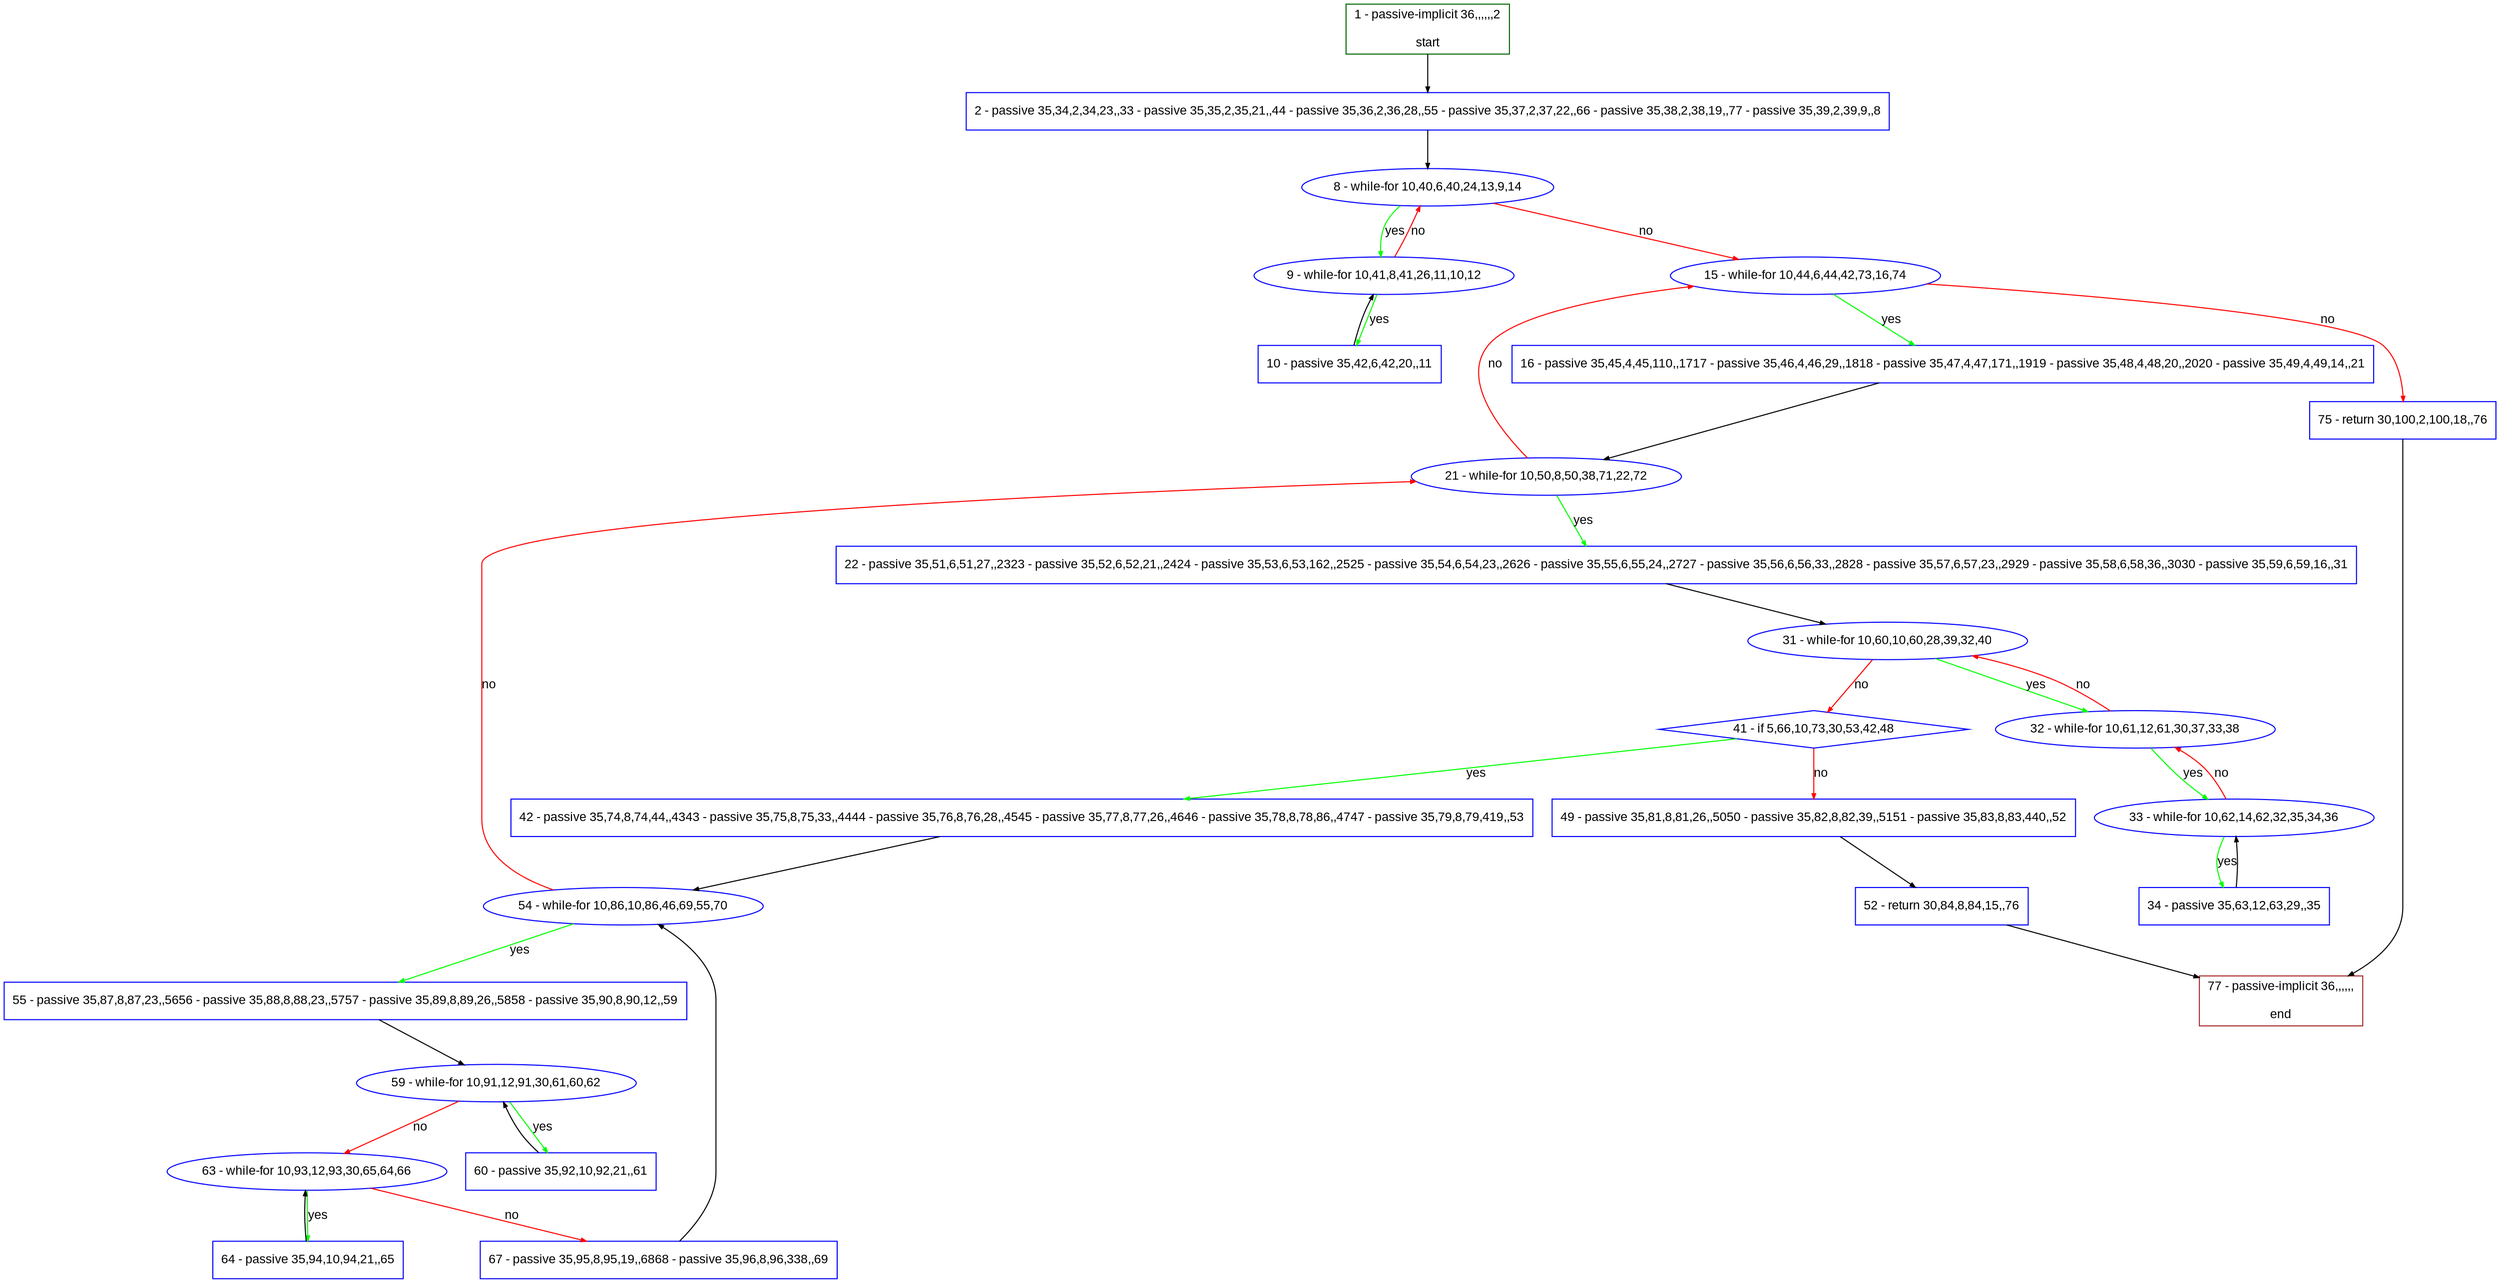 digraph "" {
  graph [pack="true", label="", fontsize="12", packmode="clust", fontname="Arial", fillcolor="#FFFFCC", bgcolor="white", style="rounded,filled", compound="true"];
  node [node_initialized="no", label="", color="grey", fontsize="12", fillcolor="white", fontname="Arial", style="filled", shape="rectangle", compound="true", fixedsize="false"];
  edge [fontcolor="black", arrowhead="normal", arrowtail="none", arrowsize="0.5", ltail="", label="", color="black", fontsize="12", lhead="", fontname="Arial", dir="forward", compound="true"];
  __N1 [label="2 - passive 35,34,2,34,23,,33 - passive 35,35,2,35,21,,44 - passive 35,36,2,36,28,,55 - passive 35,37,2,37,22,,66 - passive 35,38,2,38,19,,77 - passive 35,39,2,39,9,,8", color="#0000ff", fillcolor="#ffffff", style="filled", shape="box"];
  __N2 [label="1 - passive-implicit 36,,,,,,2\n\nstart", color="#006400", fillcolor="#ffffff", style="filled", shape="box"];
  __N3 [label="8 - while-for 10,40,6,40,24,13,9,14", color="#0000ff", fillcolor="#ffffff", style="filled", shape="oval"];
  __N4 [label="9 - while-for 10,41,8,41,26,11,10,12", color="#0000ff", fillcolor="#ffffff", style="filled", shape="oval"];
  __N5 [label="15 - while-for 10,44,6,44,42,73,16,74", color="#0000ff", fillcolor="#ffffff", style="filled", shape="oval"];
  __N6 [label="10 - passive 35,42,6,42,20,,11", color="#0000ff", fillcolor="#ffffff", style="filled", shape="box"];
  __N7 [label="16 - passive 35,45,4,45,110,,1717 - passive 35,46,4,46,29,,1818 - passive 35,47,4,47,171,,1919 - passive 35,48,4,48,20,,2020 - passive 35,49,4,49,14,,21", color="#0000ff", fillcolor="#ffffff", style="filled", shape="box"];
  __N8 [label="75 - return 30,100,2,100,18,,76", color="#0000ff", fillcolor="#ffffff", style="filled", shape="box"];
  __N9 [label="21 - while-for 10,50,8,50,38,71,22,72", color="#0000ff", fillcolor="#ffffff", style="filled", shape="oval"];
  __N10 [label="22 - passive 35,51,6,51,27,,2323 - passive 35,52,6,52,21,,2424 - passive 35,53,6,53,162,,2525 - passive 35,54,6,54,23,,2626 - passive 35,55,6,55,24,,2727 - passive 35,56,6,56,33,,2828 - passive 35,57,6,57,23,,2929 - passive 35,58,6,58,36,,3030 - passive 35,59,6,59,16,,31", color="#0000ff", fillcolor="#ffffff", style="filled", shape="box"];
  __N11 [label="31 - while-for 10,60,10,60,28,39,32,40", color="#0000ff", fillcolor="#ffffff", style="filled", shape="oval"];
  __N12 [label="32 - while-for 10,61,12,61,30,37,33,38", color="#0000ff", fillcolor="#ffffff", style="filled", shape="oval"];
  __N13 [label="41 - if 5,66,10,73,30,53,42,48", color="#0000ff", fillcolor="#ffffff", style="filled", shape="diamond"];
  __N14 [label="33 - while-for 10,62,14,62,32,35,34,36", color="#0000ff", fillcolor="#ffffff", style="filled", shape="oval"];
  __N15 [label="34 - passive 35,63,12,63,29,,35", color="#0000ff", fillcolor="#ffffff", style="filled", shape="box"];
  __N16 [label="42 - passive 35,74,8,74,44,,4343 - passive 35,75,8,75,33,,4444 - passive 35,76,8,76,28,,4545 - passive 35,77,8,77,26,,4646 - passive 35,78,8,78,86,,4747 - passive 35,79,8,79,419,,53", color="#0000ff", fillcolor="#ffffff", style="filled", shape="box"];
  __N17 [label="49 - passive 35,81,8,81,26,,5050 - passive 35,82,8,82,39,,5151 - passive 35,83,8,83,440,,52", color="#0000ff", fillcolor="#ffffff", style="filled", shape="box"];
  __N18 [label="54 - while-for 10,86,10,86,46,69,55,70", color="#0000ff", fillcolor="#ffffff", style="filled", shape="oval"];
  __N19 [label="52 - return 30,84,8,84,15,,76", color="#0000ff", fillcolor="#ffffff", style="filled", shape="box"];
  __N20 [label="77 - passive-implicit 36,,,,,,\n\nend", color="#a52a2a", fillcolor="#ffffff", style="filled", shape="box"];
  __N21 [label="55 - passive 35,87,8,87,23,,5656 - passive 35,88,8,88,23,,5757 - passive 35,89,8,89,26,,5858 - passive 35,90,8,90,12,,59", color="#0000ff", fillcolor="#ffffff", style="filled", shape="box"];
  __N22 [label="59 - while-for 10,91,12,91,30,61,60,62", color="#0000ff", fillcolor="#ffffff", style="filled", shape="oval"];
  __N23 [label="60 - passive 35,92,10,92,21,,61", color="#0000ff", fillcolor="#ffffff", style="filled", shape="box"];
  __N24 [label="63 - while-for 10,93,12,93,30,65,64,66", color="#0000ff", fillcolor="#ffffff", style="filled", shape="oval"];
  __N25 [label="64 - passive 35,94,10,94,21,,65", color="#0000ff", fillcolor="#ffffff", style="filled", shape="box"];
  __N26 [label="67 - passive 35,95,8,95,19,,6868 - passive 35,96,8,96,338,,69", color="#0000ff", fillcolor="#ffffff", style="filled", shape="box"];
  __N2 -> __N1 [arrowhead="normal", arrowtail="none", color="#000000", label="", dir="forward"];
  __N1 -> __N3 [arrowhead="normal", arrowtail="none", color="#000000", label="", dir="forward"];
  __N3 -> __N4 [arrowhead="normal", arrowtail="none", color="#00ff00", label="yes", dir="forward"];
  __N4 -> __N3 [arrowhead="normal", arrowtail="none", color="#ff0000", label="no", dir="forward"];
  __N3 -> __N5 [arrowhead="normal", arrowtail="none", color="#ff0000", label="no", dir="forward"];
  __N4 -> __N6 [arrowhead="normal", arrowtail="none", color="#00ff00", label="yes", dir="forward"];
  __N6 -> __N4 [arrowhead="normal", arrowtail="none", color="#000000", label="", dir="forward"];
  __N5 -> __N7 [arrowhead="normal", arrowtail="none", color="#00ff00", label="yes", dir="forward"];
  __N5 -> __N8 [arrowhead="normal", arrowtail="none", color="#ff0000", label="no", dir="forward"];
  __N7 -> __N9 [arrowhead="normal", arrowtail="none", color="#000000", label="", dir="forward"];
  __N9 -> __N5 [arrowhead="normal", arrowtail="none", color="#ff0000", label="no", dir="forward"];
  __N9 -> __N10 [arrowhead="normal", arrowtail="none", color="#00ff00", label="yes", dir="forward"];
  __N10 -> __N11 [arrowhead="normal", arrowtail="none", color="#000000", label="", dir="forward"];
  __N11 -> __N12 [arrowhead="normal", arrowtail="none", color="#00ff00", label="yes", dir="forward"];
  __N12 -> __N11 [arrowhead="normal", arrowtail="none", color="#ff0000", label="no", dir="forward"];
  __N11 -> __N13 [arrowhead="normal", arrowtail="none", color="#ff0000", label="no", dir="forward"];
  __N12 -> __N14 [arrowhead="normal", arrowtail="none", color="#00ff00", label="yes", dir="forward"];
  __N14 -> __N12 [arrowhead="normal", arrowtail="none", color="#ff0000", label="no", dir="forward"];
  __N14 -> __N15 [arrowhead="normal", arrowtail="none", color="#00ff00", label="yes", dir="forward"];
  __N15 -> __N14 [arrowhead="normal", arrowtail="none", color="#000000", label="", dir="forward"];
  __N13 -> __N16 [arrowhead="normal", arrowtail="none", color="#00ff00", label="yes", dir="forward"];
  __N13 -> __N17 [arrowhead="normal", arrowtail="none", color="#ff0000", label="no", dir="forward"];
  __N16 -> __N18 [arrowhead="normal", arrowtail="none", color="#000000", label="", dir="forward"];
  __N17 -> __N19 [arrowhead="normal", arrowtail="none", color="#000000", label="", dir="forward"];
  __N19 -> __N20 [arrowhead="normal", arrowtail="none", color="#000000", label="", dir="forward"];
  __N18 -> __N9 [arrowhead="normal", arrowtail="none", color="#ff0000", label="no", dir="forward"];
  __N18 -> __N21 [arrowhead="normal", arrowtail="none", color="#00ff00", label="yes", dir="forward"];
  __N21 -> __N22 [arrowhead="normal", arrowtail="none", color="#000000", label="", dir="forward"];
  __N22 -> __N23 [arrowhead="normal", arrowtail="none", color="#00ff00", label="yes", dir="forward"];
  __N23 -> __N22 [arrowhead="normal", arrowtail="none", color="#000000", label="", dir="forward"];
  __N22 -> __N24 [arrowhead="normal", arrowtail="none", color="#ff0000", label="no", dir="forward"];
  __N24 -> __N25 [arrowhead="normal", arrowtail="none", color="#00ff00", label="yes", dir="forward"];
  __N25 -> __N24 [arrowhead="normal", arrowtail="none", color="#000000", label="", dir="forward"];
  __N24 -> __N26 [arrowhead="normal", arrowtail="none", color="#ff0000", label="no", dir="forward"];
  __N26 -> __N18 [arrowhead="normal", arrowtail="none", color="#000000", label="", dir="forward"];
  __N8 -> __N20 [arrowhead="normal", arrowtail="none", color="#000000", label="", dir="forward"];
}

